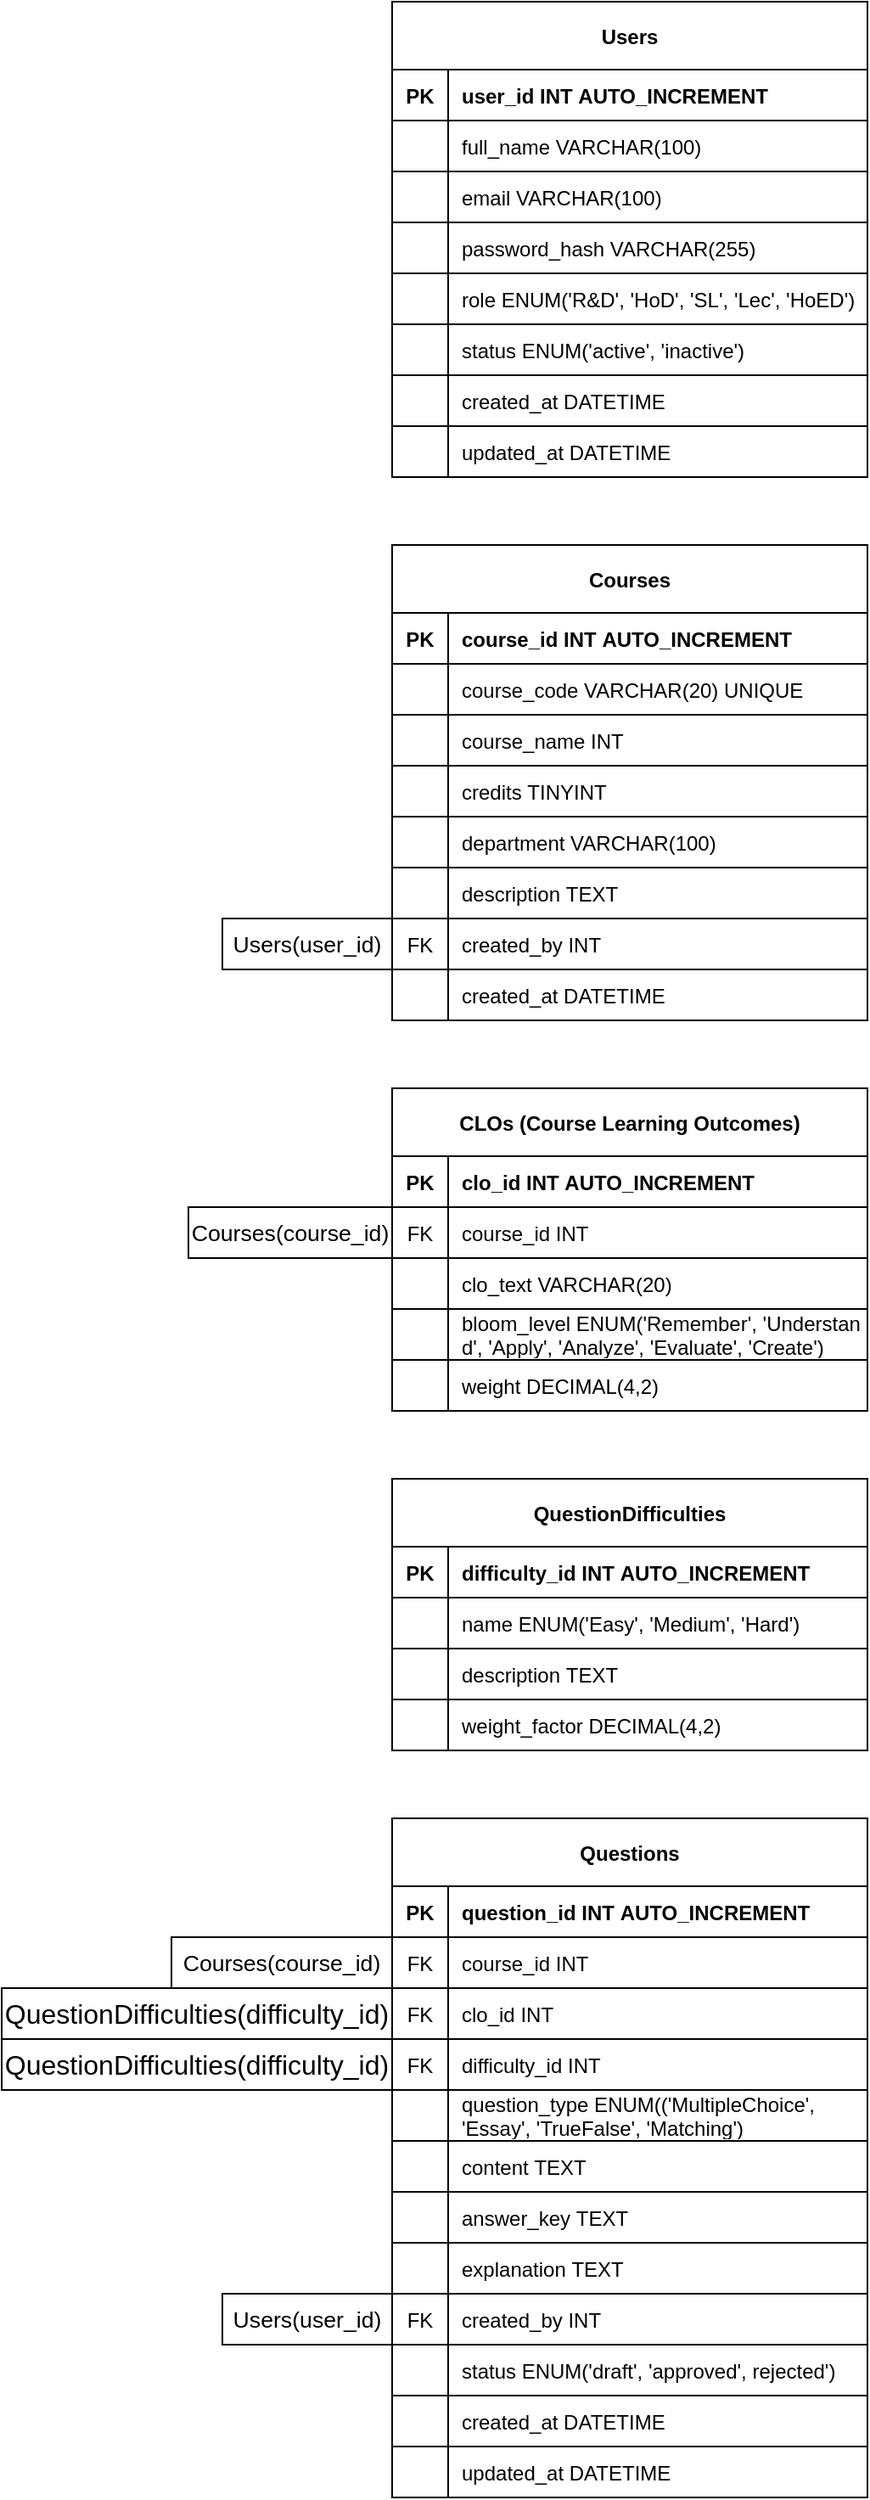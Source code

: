 <mxfile version="27.0.6">
  <diagram id="R2lEEEUBdFMjLlhIrx00" name="Page-1">
    <mxGraphModel dx="1688" dy="694" grid="1" gridSize="10" guides="1" tooltips="1" connect="1" arrows="1" fold="1" page="1" pageScale="1" pageWidth="850" pageHeight="1100" math="0" shadow="0" extFonts="Permanent Marker^https://fonts.googleapis.com/css?family=Permanent+Marker">
      <root>
        <mxCell id="0" />
        <mxCell id="1" parent="0" />
        <mxCell id="C-vyLk0tnHw3VtMMgP7b-23" value="Users" style="shape=table;startSize=40;container=1;collapsible=1;childLayout=tableLayout;fixedRows=1;rowLines=1;fontStyle=1;align=center;resizeLast=0;swimlaneLine=1;fixDash=0;shadow=0;fontSize=12;movable=0;resizable=0;rotatable=0;deletable=0;editable=0;locked=1;connectable=0;" parent="1" vertex="1">
          <mxGeometry width="280" height="280" as="geometry" />
        </mxCell>
        <mxCell id="C-vyLk0tnHw3VtMMgP7b-24" value="" style="shape=partialRectangle;collapsible=0;dropTarget=0;pointerEvents=0;fillColor=none;points=[[0,0.5],[1,0.5]];portConstraint=eastwest;top=0;left=0;right=0;bottom=1;fixDash=0;resizeLast=0;shadow=0;fontSize=12;" parent="C-vyLk0tnHw3VtMMgP7b-23" vertex="1">
          <mxGeometry y="40" width="280" height="30" as="geometry" />
        </mxCell>
        <mxCell id="C-vyLk0tnHw3VtMMgP7b-25" value="PK" style="shape=partialRectangle;overflow=hidden;connectable=0;fillColor=none;top=0;left=0;bottom=0;right=0;fontStyle=1;fixDash=0;resizeLast=0;shadow=0;fontSize=12;" parent="C-vyLk0tnHw3VtMMgP7b-24" vertex="1">
          <mxGeometry width="33" height="30" as="geometry">
            <mxRectangle width="33" height="30" as="alternateBounds" />
          </mxGeometry>
        </mxCell>
        <mxCell id="C-vyLk0tnHw3VtMMgP7b-26" value="user_id INT AUTO_INCREMENT" style="shape=partialRectangle;overflow=hidden;connectable=0;fillColor=none;top=0;left=0;bottom=0;right=0;align=left;spacingLeft=6;fontStyle=1;fixDash=0;resizeLast=0;shadow=0;fontSize=12;" parent="C-vyLk0tnHw3VtMMgP7b-24" vertex="1">
          <mxGeometry x="33" width="247" height="30" as="geometry">
            <mxRectangle width="247" height="30" as="alternateBounds" />
          </mxGeometry>
        </mxCell>
        <mxCell id="C-vyLk0tnHw3VtMMgP7b-27" value="" style="shape=partialRectangle;collapsible=0;dropTarget=0;pointerEvents=0;fillColor=none;points=[[0,0.5],[1,0.5]];portConstraint=eastwest;top=0;left=0;right=0;bottom=0;fixDash=0;resizeLast=0;shadow=0;fontSize=12;" parent="C-vyLk0tnHw3VtMMgP7b-23" vertex="1">
          <mxGeometry y="70" width="280" height="30" as="geometry" />
        </mxCell>
        <mxCell id="C-vyLk0tnHw3VtMMgP7b-28" value="" style="shape=partialRectangle;overflow=hidden;connectable=0;fillColor=none;top=0;left=0;bottom=0;right=0;fixDash=0;resizeLast=0;shadow=0;fontSize=12;" parent="C-vyLk0tnHw3VtMMgP7b-27" vertex="1">
          <mxGeometry width="33" height="30" as="geometry">
            <mxRectangle width="33" height="30" as="alternateBounds" />
          </mxGeometry>
        </mxCell>
        <mxCell id="C-vyLk0tnHw3VtMMgP7b-29" value="full_name VARCHAR(100)" style="shape=partialRectangle;overflow=hidden;connectable=0;fillColor=none;top=0;left=0;bottom=0;right=0;align=left;spacingLeft=6;fixDash=0;resizeLast=0;shadow=0;fontSize=12;" parent="C-vyLk0tnHw3VtMMgP7b-27" vertex="1">
          <mxGeometry x="33" width="247" height="30" as="geometry">
            <mxRectangle width="247" height="30" as="alternateBounds" />
          </mxGeometry>
        </mxCell>
        <mxCell id="5nSqA9O4YfpTEkWZaX1V-44" value="" style="shape=partialRectangle;collapsible=0;dropTarget=0;pointerEvents=0;fillColor=none;points=[[0,0.5],[1,0.5]];portConstraint=eastwest;top=0;left=0;right=0;bottom=0;fixDash=0;resizeLast=0;shadow=0;fontSize=12;" vertex="1" parent="C-vyLk0tnHw3VtMMgP7b-23">
          <mxGeometry y="100" width="280" height="30" as="geometry" />
        </mxCell>
        <mxCell id="5nSqA9O4YfpTEkWZaX1V-45" value="" style="shape=partialRectangle;overflow=hidden;connectable=0;fillColor=none;top=0;left=0;bottom=0;right=0;fixDash=0;resizeLast=0;shadow=0;fontSize=12;" vertex="1" parent="5nSqA9O4YfpTEkWZaX1V-44">
          <mxGeometry width="33" height="30" as="geometry">
            <mxRectangle width="33" height="30" as="alternateBounds" />
          </mxGeometry>
        </mxCell>
        <mxCell id="5nSqA9O4YfpTEkWZaX1V-46" value="email VARCHAR(100)" style="shape=partialRectangle;overflow=hidden;connectable=0;fillColor=none;top=0;left=0;bottom=0;right=0;align=left;spacingLeft=6;fixDash=0;resizeLast=0;shadow=0;fontSize=12;" vertex="1" parent="5nSqA9O4YfpTEkWZaX1V-44">
          <mxGeometry x="33" width="247" height="30" as="geometry">
            <mxRectangle width="247" height="30" as="alternateBounds" />
          </mxGeometry>
        </mxCell>
        <mxCell id="5nSqA9O4YfpTEkWZaX1V-47" value="" style="shape=partialRectangle;collapsible=0;dropTarget=0;pointerEvents=0;fillColor=none;points=[[0,0.5],[1,0.5]];portConstraint=eastwest;top=0;left=0;right=0;bottom=0;fixDash=0;resizeLast=0;shadow=0;fontSize=12;" vertex="1" parent="C-vyLk0tnHw3VtMMgP7b-23">
          <mxGeometry y="130" width="280" height="30" as="geometry" />
        </mxCell>
        <mxCell id="5nSqA9O4YfpTEkWZaX1V-48" value="" style="shape=partialRectangle;overflow=hidden;connectable=0;fillColor=none;top=0;left=0;bottom=0;right=0;fixDash=0;resizeLast=0;shadow=0;fontSize=12;" vertex="1" parent="5nSqA9O4YfpTEkWZaX1V-47">
          <mxGeometry width="33" height="30" as="geometry">
            <mxRectangle width="33" height="30" as="alternateBounds" />
          </mxGeometry>
        </mxCell>
        <mxCell id="5nSqA9O4YfpTEkWZaX1V-49" value="password_hash VARCHAR(255)" style="shape=partialRectangle;overflow=hidden;connectable=0;fillColor=none;top=0;left=0;bottom=0;right=0;align=left;spacingLeft=6;fixDash=0;resizeLast=0;shadow=0;fontSize=12;" vertex="1" parent="5nSqA9O4YfpTEkWZaX1V-47">
          <mxGeometry x="33" width="247" height="30" as="geometry">
            <mxRectangle width="247" height="30" as="alternateBounds" />
          </mxGeometry>
        </mxCell>
        <mxCell id="5nSqA9O4YfpTEkWZaX1V-50" value="" style="shape=partialRectangle;collapsible=0;dropTarget=0;pointerEvents=0;fillColor=none;points=[[0,0.5],[1,0.5]];portConstraint=eastwest;top=0;left=0;right=0;bottom=0;fixDash=0;resizeLast=0;shadow=0;fontSize=12;" vertex="1" parent="C-vyLk0tnHw3VtMMgP7b-23">
          <mxGeometry y="160" width="280" height="30" as="geometry" />
        </mxCell>
        <mxCell id="5nSqA9O4YfpTEkWZaX1V-51" value="" style="shape=partialRectangle;overflow=hidden;connectable=0;fillColor=none;top=0;left=0;bottom=0;right=0;fixDash=0;resizeLast=0;shadow=0;fontSize=12;" vertex="1" parent="5nSqA9O4YfpTEkWZaX1V-50">
          <mxGeometry width="33" height="30" as="geometry">
            <mxRectangle width="33" height="30" as="alternateBounds" />
          </mxGeometry>
        </mxCell>
        <mxCell id="5nSqA9O4YfpTEkWZaX1V-52" value="role ENUM(&#39;R&amp;D&#39;, &#39;HoD&#39;, &#39;SL&#39;, &#39;Lec&#39;, &#39;HoED&#39;)" style="shape=partialRectangle;overflow=hidden;connectable=0;fillColor=none;top=0;left=0;bottom=0;right=0;align=left;spacingLeft=6;fixDash=0;resizeLast=0;shadow=0;fontSize=12;" vertex="1" parent="5nSqA9O4YfpTEkWZaX1V-50">
          <mxGeometry x="33" width="247" height="30" as="geometry">
            <mxRectangle width="247" height="30" as="alternateBounds" />
          </mxGeometry>
        </mxCell>
        <mxCell id="5nSqA9O4YfpTEkWZaX1V-53" value="" style="shape=partialRectangle;collapsible=0;dropTarget=0;pointerEvents=0;fillColor=none;points=[[0,0.5],[1,0.5]];portConstraint=eastwest;top=0;left=0;right=0;bottom=0;fixDash=0;resizeLast=0;shadow=0;fontSize=12;" vertex="1" parent="C-vyLk0tnHw3VtMMgP7b-23">
          <mxGeometry y="190" width="280" height="30" as="geometry" />
        </mxCell>
        <mxCell id="5nSqA9O4YfpTEkWZaX1V-54" value="" style="shape=partialRectangle;overflow=hidden;connectable=0;fillColor=none;top=0;left=0;bottom=0;right=0;fixDash=0;resizeLast=0;shadow=0;fontSize=12;" vertex="1" parent="5nSqA9O4YfpTEkWZaX1V-53">
          <mxGeometry width="33" height="30" as="geometry">
            <mxRectangle width="33" height="30" as="alternateBounds" />
          </mxGeometry>
        </mxCell>
        <mxCell id="5nSqA9O4YfpTEkWZaX1V-55" value="status ENUM(&#39;active&#39;, &#39;inactive&#39;)" style="shape=partialRectangle;overflow=hidden;connectable=0;fillColor=none;top=0;left=0;bottom=0;right=0;align=left;spacingLeft=6;fixDash=0;resizeLast=0;shadow=0;fontSize=12;" vertex="1" parent="5nSqA9O4YfpTEkWZaX1V-53">
          <mxGeometry x="33" width="247" height="30" as="geometry">
            <mxRectangle width="247" height="30" as="alternateBounds" />
          </mxGeometry>
        </mxCell>
        <mxCell id="5nSqA9O4YfpTEkWZaX1V-56" value="" style="shape=partialRectangle;collapsible=0;dropTarget=0;pointerEvents=0;fillColor=none;points=[[0,0.5],[1,0.5]];portConstraint=eastwest;top=0;left=0;right=0;bottom=0;fixDash=0;resizeLast=0;shadow=0;fontSize=12;" vertex="1" parent="C-vyLk0tnHw3VtMMgP7b-23">
          <mxGeometry y="220" width="280" height="30" as="geometry" />
        </mxCell>
        <mxCell id="5nSqA9O4YfpTEkWZaX1V-57" value="" style="shape=partialRectangle;overflow=hidden;connectable=0;fillColor=none;top=0;left=0;bottom=0;right=0;fixDash=0;resizeLast=0;shadow=0;fontSize=12;" vertex="1" parent="5nSqA9O4YfpTEkWZaX1V-56">
          <mxGeometry width="33" height="30" as="geometry">
            <mxRectangle width="33" height="30" as="alternateBounds" />
          </mxGeometry>
        </mxCell>
        <mxCell id="5nSqA9O4YfpTEkWZaX1V-58" value="created_at DATETIME" style="shape=partialRectangle;overflow=hidden;connectable=0;fillColor=none;top=0;left=0;bottom=0;right=0;align=left;spacingLeft=6;fixDash=0;resizeLast=0;shadow=0;fontSize=12;" vertex="1" parent="5nSqA9O4YfpTEkWZaX1V-56">
          <mxGeometry x="33" width="247" height="30" as="geometry">
            <mxRectangle width="247" height="30" as="alternateBounds" />
          </mxGeometry>
        </mxCell>
        <mxCell id="5nSqA9O4YfpTEkWZaX1V-59" value="" style="shape=partialRectangle;collapsible=0;dropTarget=0;pointerEvents=0;fillColor=none;points=[[0,0.5],[1,0.5]];portConstraint=eastwest;top=0;left=0;right=0;bottom=0;fixDash=0;resizeLast=0;shadow=0;fontSize=12;" vertex="1" parent="C-vyLk0tnHw3VtMMgP7b-23">
          <mxGeometry y="250" width="280" height="30" as="geometry" />
        </mxCell>
        <mxCell id="5nSqA9O4YfpTEkWZaX1V-60" value="" style="shape=partialRectangle;overflow=hidden;connectable=0;fillColor=none;top=0;left=0;bottom=0;right=0;fixDash=0;resizeLast=0;shadow=0;fontSize=12;" vertex="1" parent="5nSqA9O4YfpTEkWZaX1V-59">
          <mxGeometry width="33" height="30" as="geometry">
            <mxRectangle width="33" height="30" as="alternateBounds" />
          </mxGeometry>
        </mxCell>
        <mxCell id="5nSqA9O4YfpTEkWZaX1V-61" value="updated_at DATETIME" style="shape=partialRectangle;overflow=hidden;connectable=0;fillColor=none;top=0;left=0;bottom=0;right=0;align=left;spacingLeft=6;fixDash=0;resizeLast=0;shadow=0;fontSize=12;" vertex="1" parent="5nSqA9O4YfpTEkWZaX1V-59">
          <mxGeometry x="33" width="247" height="30" as="geometry">
            <mxRectangle width="247" height="30" as="alternateBounds" />
          </mxGeometry>
        </mxCell>
        <mxCell id="5nSqA9O4YfpTEkWZaX1V-62" value="Courses" style="shape=table;startSize=40;container=1;collapsible=1;childLayout=tableLayout;fixedRows=1;rowLines=1;fontStyle=1;align=center;resizeLast=0;swimlaneLine=1;fixDash=0;shadow=0;fontSize=12;movable=0;resizable=0;rotatable=0;deletable=0;editable=0;locked=1;connectable=0;" vertex="1" parent="1">
          <mxGeometry y="320" width="280" height="280" as="geometry" />
        </mxCell>
        <mxCell id="5nSqA9O4YfpTEkWZaX1V-63" value="" style="shape=partialRectangle;collapsible=0;dropTarget=0;pointerEvents=0;fillColor=none;points=[[0,0.5],[1,0.5]];portConstraint=eastwest;top=0;left=0;right=0;bottom=1;fixDash=0;resizeLast=0;shadow=0;fontSize=12;" vertex="1" parent="5nSqA9O4YfpTEkWZaX1V-62">
          <mxGeometry y="40" width="280" height="30" as="geometry" />
        </mxCell>
        <mxCell id="5nSqA9O4YfpTEkWZaX1V-64" value="PK" style="shape=partialRectangle;overflow=hidden;connectable=0;fillColor=none;top=0;left=0;bottom=0;right=0;fontStyle=1;fixDash=0;resizeLast=0;shadow=0;fontSize=12;" vertex="1" parent="5nSqA9O4YfpTEkWZaX1V-63">
          <mxGeometry width="33" height="30" as="geometry">
            <mxRectangle width="33" height="30" as="alternateBounds" />
          </mxGeometry>
        </mxCell>
        <mxCell id="5nSqA9O4YfpTEkWZaX1V-65" value="course_id INT AUTO_INCREMENT" style="shape=partialRectangle;overflow=hidden;connectable=0;fillColor=none;top=0;left=0;bottom=0;right=0;align=left;spacingLeft=6;fontStyle=1;fixDash=0;resizeLast=0;shadow=0;fontSize=12;" vertex="1" parent="5nSqA9O4YfpTEkWZaX1V-63">
          <mxGeometry x="33" width="247" height="30" as="geometry">
            <mxRectangle width="247" height="30" as="alternateBounds" />
          </mxGeometry>
        </mxCell>
        <mxCell id="5nSqA9O4YfpTEkWZaX1V-66" value="" style="shape=partialRectangle;collapsible=0;dropTarget=0;pointerEvents=0;fillColor=none;points=[[0,0.5],[1,0.5]];portConstraint=eastwest;top=0;left=0;right=0;bottom=0;fixDash=0;resizeLast=0;shadow=0;fontSize=12;" vertex="1" parent="5nSqA9O4YfpTEkWZaX1V-62">
          <mxGeometry y="70" width="280" height="30" as="geometry" />
        </mxCell>
        <mxCell id="5nSqA9O4YfpTEkWZaX1V-67" value="" style="shape=partialRectangle;overflow=hidden;connectable=0;fillColor=none;top=0;left=0;bottom=0;right=0;fixDash=0;resizeLast=0;shadow=0;fontSize=12;" vertex="1" parent="5nSqA9O4YfpTEkWZaX1V-66">
          <mxGeometry width="33" height="30" as="geometry">
            <mxRectangle width="33" height="30" as="alternateBounds" />
          </mxGeometry>
        </mxCell>
        <mxCell id="5nSqA9O4YfpTEkWZaX1V-68" value="course_code VARCHAR(20) UNIQUE" style="shape=partialRectangle;overflow=hidden;connectable=0;fillColor=none;top=0;left=0;bottom=0;right=0;align=left;spacingLeft=6;fixDash=0;resizeLast=0;shadow=0;fontSize=12;" vertex="1" parent="5nSqA9O4YfpTEkWZaX1V-66">
          <mxGeometry x="33" width="247" height="30" as="geometry">
            <mxRectangle width="247" height="30" as="alternateBounds" />
          </mxGeometry>
        </mxCell>
        <mxCell id="5nSqA9O4YfpTEkWZaX1V-69" value="" style="shape=partialRectangle;collapsible=0;dropTarget=0;pointerEvents=0;fillColor=none;points=[[0,0.5],[1,0.5]];portConstraint=eastwest;top=0;left=0;right=0;bottom=0;fixDash=0;resizeLast=0;shadow=0;fontSize=12;" vertex="1" parent="5nSqA9O4YfpTEkWZaX1V-62">
          <mxGeometry y="100" width="280" height="30" as="geometry" />
        </mxCell>
        <mxCell id="5nSqA9O4YfpTEkWZaX1V-70" value="" style="shape=partialRectangle;overflow=hidden;connectable=0;fillColor=none;top=0;left=0;bottom=0;right=0;fixDash=0;resizeLast=0;shadow=0;fontSize=12;" vertex="1" parent="5nSqA9O4YfpTEkWZaX1V-69">
          <mxGeometry width="33" height="30" as="geometry">
            <mxRectangle width="33" height="30" as="alternateBounds" />
          </mxGeometry>
        </mxCell>
        <mxCell id="5nSqA9O4YfpTEkWZaX1V-71" value="course_name INT" style="shape=partialRectangle;overflow=hidden;connectable=0;fillColor=none;top=0;left=0;bottom=0;right=0;align=left;spacingLeft=6;fixDash=0;resizeLast=0;shadow=0;fontSize=12;" vertex="1" parent="5nSqA9O4YfpTEkWZaX1V-69">
          <mxGeometry x="33" width="247" height="30" as="geometry">
            <mxRectangle width="247" height="30" as="alternateBounds" />
          </mxGeometry>
        </mxCell>
        <mxCell id="5nSqA9O4YfpTEkWZaX1V-72" value="" style="shape=partialRectangle;collapsible=0;dropTarget=0;pointerEvents=0;fillColor=none;points=[[0,0.5],[1,0.5]];portConstraint=eastwest;top=0;left=0;right=0;bottom=0;fixDash=0;resizeLast=0;shadow=0;fontSize=12;" vertex="1" parent="5nSqA9O4YfpTEkWZaX1V-62">
          <mxGeometry y="130" width="280" height="30" as="geometry" />
        </mxCell>
        <mxCell id="5nSqA9O4YfpTEkWZaX1V-73" value="" style="shape=partialRectangle;overflow=hidden;connectable=0;fillColor=none;top=0;left=0;bottom=0;right=0;fixDash=0;resizeLast=0;shadow=0;fontSize=12;" vertex="1" parent="5nSqA9O4YfpTEkWZaX1V-72">
          <mxGeometry width="33" height="30" as="geometry">
            <mxRectangle width="33" height="30" as="alternateBounds" />
          </mxGeometry>
        </mxCell>
        <mxCell id="5nSqA9O4YfpTEkWZaX1V-74" value="credits TINYINT" style="shape=partialRectangle;overflow=hidden;connectable=0;fillColor=none;top=0;left=0;bottom=0;right=0;align=left;spacingLeft=6;fixDash=0;resizeLast=0;shadow=0;fontSize=12;" vertex="1" parent="5nSqA9O4YfpTEkWZaX1V-72">
          <mxGeometry x="33" width="247" height="30" as="geometry">
            <mxRectangle width="247" height="30" as="alternateBounds" />
          </mxGeometry>
        </mxCell>
        <mxCell id="5nSqA9O4YfpTEkWZaX1V-75" value="" style="shape=partialRectangle;collapsible=0;dropTarget=0;pointerEvents=0;fillColor=none;points=[[0,0.5],[1,0.5]];portConstraint=eastwest;top=0;left=0;right=0;bottom=0;fixDash=0;resizeLast=0;shadow=0;fontSize=12;" vertex="1" parent="5nSqA9O4YfpTEkWZaX1V-62">
          <mxGeometry y="160" width="280" height="30" as="geometry" />
        </mxCell>
        <mxCell id="5nSqA9O4YfpTEkWZaX1V-76" value="" style="shape=partialRectangle;overflow=hidden;connectable=0;fillColor=none;top=0;left=0;bottom=0;right=0;fixDash=0;resizeLast=0;shadow=0;fontSize=12;" vertex="1" parent="5nSqA9O4YfpTEkWZaX1V-75">
          <mxGeometry width="33" height="30" as="geometry">
            <mxRectangle width="33" height="30" as="alternateBounds" />
          </mxGeometry>
        </mxCell>
        <mxCell id="5nSqA9O4YfpTEkWZaX1V-77" value="department VARCHAR(100)" style="shape=partialRectangle;overflow=hidden;connectable=0;fillColor=none;top=0;left=0;bottom=0;right=0;align=left;spacingLeft=6;fixDash=0;resizeLast=0;shadow=0;fontSize=12;" vertex="1" parent="5nSqA9O4YfpTEkWZaX1V-75">
          <mxGeometry x="33" width="247" height="30" as="geometry">
            <mxRectangle width="247" height="30" as="alternateBounds" />
          </mxGeometry>
        </mxCell>
        <mxCell id="5nSqA9O4YfpTEkWZaX1V-81" value="" style="shape=partialRectangle;collapsible=0;dropTarget=0;pointerEvents=0;fillColor=none;points=[[0,0.5],[1,0.5]];portConstraint=eastwest;top=0;left=0;right=0;bottom=0;fixDash=0;resizeLast=0;shadow=0;fontSize=12;" vertex="1" parent="5nSqA9O4YfpTEkWZaX1V-62">
          <mxGeometry y="190" width="280" height="30" as="geometry" />
        </mxCell>
        <mxCell id="5nSqA9O4YfpTEkWZaX1V-82" value="" style="shape=partialRectangle;overflow=hidden;connectable=0;fillColor=none;top=0;left=0;bottom=0;right=0;fixDash=0;resizeLast=0;shadow=0;fontSize=12;" vertex="1" parent="5nSqA9O4YfpTEkWZaX1V-81">
          <mxGeometry width="33" height="30" as="geometry">
            <mxRectangle width="33" height="30" as="alternateBounds" />
          </mxGeometry>
        </mxCell>
        <mxCell id="5nSqA9O4YfpTEkWZaX1V-83" value="description TEXT" style="shape=partialRectangle;overflow=hidden;connectable=0;fillColor=none;top=0;left=0;bottom=0;right=0;align=left;spacingLeft=6;fixDash=0;resizeLast=0;shadow=0;fontSize=12;" vertex="1" parent="5nSqA9O4YfpTEkWZaX1V-81">
          <mxGeometry x="33" width="247" height="30" as="geometry">
            <mxRectangle width="247" height="30" as="alternateBounds" />
          </mxGeometry>
        </mxCell>
        <mxCell id="5nSqA9O4YfpTEkWZaX1V-94" value="" style="shape=partialRectangle;collapsible=0;dropTarget=0;pointerEvents=0;fillColor=none;points=[[0,0.5],[1,0.5]];portConstraint=eastwest;top=0;left=0;right=0;bottom=0;fixDash=0;resizeLast=0;shadow=0;fontSize=12;" vertex="1" parent="5nSqA9O4YfpTEkWZaX1V-62">
          <mxGeometry y="220" width="280" height="30" as="geometry" />
        </mxCell>
        <UserObject label="FK" link="&#xa;&lt;span data-lucid-content=&quot;{&amp;quot;t&amp;quot;:&amp;quot;FK&amp;quot;,&amp;quot;m&amp;quot;:[{&amp;quot;s&amp;quot;:0,&amp;quot;n&amp;quot;:&amp;quot;a&amp;quot;,&amp;quot;v&amp;quot;:&amp;quot;center&amp;quot;},{&amp;quot;s&amp;quot;:0,&amp;quot;n&amp;quot;:&amp;quot;p&amp;quot;,&amp;quot;v&amp;quot;:1.2},{&amp;quot;s&amp;quot;:0,&amp;quot;n&amp;quot;:&amp;quot;c&amp;quot;,&amp;quot;v&amp;quot;:&amp;quot;#000000ff&amp;quot;,&amp;quot;e&amp;quot;:2},{&amp;quot;s&amp;quot;:0,&amp;quot;n&amp;quot;:&amp;quot;fc&amp;quot;,&amp;quot;v&amp;quot;:&amp;quot;Regular&amp;quot;,&amp;quot;e&amp;quot;:2},{&amp;quot;s&amp;quot;:0,&amp;quot;n&amp;quot;:&amp;quot;fid&amp;quot;,&amp;quot;v&amp;quot;:947029,&amp;quot;e&amp;quot;:2},{&amp;quot;s&amp;quot;:0,&amp;quot;n&amp;quot;:&amp;quot;fsp&amp;quot;,&amp;quot;v&amp;quot;:&amp;quot;ss_presetShapeStyle1_textStyle&amp;quot;,&amp;quot;e&amp;quot;:2},{&amp;quot;s&amp;quot;:0,&amp;quot;n&amp;quot;:&amp;quot;fsp2&amp;quot;,&amp;quot;v&amp;quot;:&amp;quot;ss_presetShapeStyle1_textStyle&amp;quot;,&amp;quot;e&amp;quot;:2},{&amp;quot;s&amp;quot;:0,&amp;quot;n&amp;quot;:&amp;quot;s&amp;quot;,&amp;quot;v&amp;quot;:17.778,&amp;quot;e&amp;quot;:2}]}&quot; data-lucid-type=&quot;application/vnd.lucid.text&quot;&gt;&lt;span style=&quot;color:#000000;font-size:13.333px;&quot;&gt;FK&lt;/span&gt;&lt;/span&gt;&#xa;&#xa;" id="5nSqA9O4YfpTEkWZaX1V-95">
          <mxCell style="shape=partialRectangle;overflow=hidden;connectable=0;fillColor=none;top=0;left=0;bottom=0;right=0;fixDash=0;resizeLast=0;shadow=0;fontSize=12;" vertex="1" parent="5nSqA9O4YfpTEkWZaX1V-94">
            <mxGeometry width="33" height="30" as="geometry">
              <mxRectangle width="33" height="30" as="alternateBounds" />
            </mxGeometry>
          </mxCell>
        </UserObject>
        <mxCell id="5nSqA9O4YfpTEkWZaX1V-96" value="created_by INT" style="shape=partialRectangle;overflow=hidden;connectable=0;fillColor=none;top=0;left=0;bottom=0;right=0;align=left;spacingLeft=6;fixDash=0;resizeLast=0;shadow=0;fontSize=12;" vertex="1" parent="5nSqA9O4YfpTEkWZaX1V-94">
          <mxGeometry x="33" width="247" height="30" as="geometry">
            <mxRectangle width="247" height="30" as="alternateBounds" />
          </mxGeometry>
        </mxCell>
        <mxCell id="5nSqA9O4YfpTEkWZaX1V-97" value="" style="shape=partialRectangle;collapsible=0;dropTarget=0;pointerEvents=0;fillColor=none;points=[[0,0.5],[1,0.5]];portConstraint=eastwest;top=0;left=0;right=0;bottom=0;fixDash=0;resizeLast=0;shadow=0;fontSize=12;" vertex="1" parent="5nSqA9O4YfpTEkWZaX1V-62">
          <mxGeometry y="250" width="280" height="30" as="geometry" />
        </mxCell>
        <mxCell id="5nSqA9O4YfpTEkWZaX1V-98" value="" style="shape=partialRectangle;overflow=hidden;connectable=0;fillColor=none;top=0;left=0;bottom=0;right=0;fixDash=0;resizeLast=0;shadow=0;fontSize=12;" vertex="1" parent="5nSqA9O4YfpTEkWZaX1V-97">
          <mxGeometry width="33" height="30" as="geometry">
            <mxRectangle width="33" height="30" as="alternateBounds" />
          </mxGeometry>
        </mxCell>
        <mxCell id="5nSqA9O4YfpTEkWZaX1V-99" value="created_at DATETIME" style="shape=partialRectangle;overflow=hidden;connectable=0;fillColor=none;top=0;left=0;bottom=0;right=0;align=left;spacingLeft=6;fixDash=0;resizeLast=0;shadow=0;fontSize=12;" vertex="1" parent="5nSqA9O4YfpTEkWZaX1V-97">
          <mxGeometry x="33" width="247" height="30" as="geometry">
            <mxRectangle width="247" height="30" as="alternateBounds" />
          </mxGeometry>
        </mxCell>
        <mxCell id="5nSqA9O4YfpTEkWZaX1V-100" value="&lt;span data-lucid-content=&quot;{&amp;quot;t&amp;quot;:&amp;quot;Users(user_id)&amp;quot;,&amp;quot;m&amp;quot;:[{&amp;quot;s&amp;quot;:0,&amp;quot;n&amp;quot;:&amp;quot;a&amp;quot;,&amp;quot;v&amp;quot;:&amp;quot;center&amp;quot;},{&amp;quot;s&amp;quot;:0,&amp;quot;n&amp;quot;:&amp;quot;p&amp;quot;,&amp;quot;v&amp;quot;:1.2},{&amp;quot;s&amp;quot;:0,&amp;quot;n&amp;quot;:&amp;quot;fc&amp;quot;,&amp;quot;v&amp;quot;:&amp;quot;Regular&amp;quot;,&amp;quot;e&amp;quot;:14},{&amp;quot;s&amp;quot;:0,&amp;quot;n&amp;quot;:&amp;quot;fid&amp;quot;,&amp;quot;v&amp;quot;:947029,&amp;quot;e&amp;quot;:14},{&amp;quot;s&amp;quot;:0,&amp;quot;n&amp;quot;:&amp;quot;fsp&amp;quot;,&amp;quot;v&amp;quot;:&amp;quot;ss_presetShapeStyle1_textStyle&amp;quot;,&amp;quot;e&amp;quot;:14},{&amp;quot;s&amp;quot;:0,&amp;quot;n&amp;quot;:&amp;quot;s&amp;quot;,&amp;quot;v&amp;quot;:17.778,&amp;quot;e&amp;quot;:14}]}&quot; data-lucid-type=&quot;application/vnd.lucid.text&quot;&gt;&lt;span style=&quot;font-size:13.333px;&quot;&gt;Users(user_id)&lt;/span&gt;&lt;/span&gt;" style="rounded=0;whiteSpace=wrap;html=1;" vertex="1" parent="1">
          <mxGeometry x="-100" y="540" width="100" height="30" as="geometry" />
        </mxCell>
        <mxCell id="5nSqA9O4YfpTEkWZaX1V-101" value="CLOs (Course Learning Outcomes)" style="shape=table;startSize=40;container=1;collapsible=1;childLayout=tableLayout;fixedRows=1;rowLines=1;fontStyle=1;align=center;resizeLast=0;swimlaneLine=1;fixDash=0;shadow=0;fontSize=12;movable=0;resizable=0;rotatable=0;deletable=0;editable=0;locked=1;connectable=0;" vertex="1" parent="1">
          <mxGeometry y="640" width="280" height="190" as="geometry" />
        </mxCell>
        <mxCell id="5nSqA9O4YfpTEkWZaX1V-102" value="" style="shape=partialRectangle;collapsible=0;dropTarget=0;pointerEvents=0;fillColor=none;points=[[0,0.5],[1,0.5]];portConstraint=eastwest;top=0;left=0;right=0;bottom=1;fixDash=0;resizeLast=0;shadow=0;fontSize=12;" vertex="1" parent="5nSqA9O4YfpTEkWZaX1V-101">
          <mxGeometry y="40" width="280" height="30" as="geometry" />
        </mxCell>
        <mxCell id="5nSqA9O4YfpTEkWZaX1V-103" value="PK" style="shape=partialRectangle;overflow=hidden;connectable=0;fillColor=none;top=0;left=0;bottom=0;right=0;fontStyle=1;fixDash=0;resizeLast=0;shadow=0;fontSize=12;" vertex="1" parent="5nSqA9O4YfpTEkWZaX1V-102">
          <mxGeometry width="33" height="30" as="geometry">
            <mxRectangle width="33" height="30" as="alternateBounds" />
          </mxGeometry>
        </mxCell>
        <mxCell id="5nSqA9O4YfpTEkWZaX1V-104" value="clo_id INT AUTO_INCREMENT" style="shape=partialRectangle;overflow=hidden;connectable=0;fillColor=none;top=0;left=0;bottom=0;right=0;align=left;spacingLeft=6;fontStyle=1;fixDash=0;resizeLast=0;shadow=0;fontSize=12;" vertex="1" parent="5nSqA9O4YfpTEkWZaX1V-102">
          <mxGeometry x="33" width="247" height="30" as="geometry">
            <mxRectangle width="247" height="30" as="alternateBounds" />
          </mxGeometry>
        </mxCell>
        <mxCell id="5nSqA9O4YfpTEkWZaX1V-105" value="" style="shape=partialRectangle;collapsible=0;dropTarget=0;pointerEvents=0;fillColor=none;points=[[0,0.5],[1,0.5]];portConstraint=eastwest;top=0;left=0;right=0;bottom=0;fixDash=0;resizeLast=0;shadow=0;fontSize=12;" vertex="1" parent="5nSqA9O4YfpTEkWZaX1V-101">
          <mxGeometry y="70" width="280" height="30" as="geometry" />
        </mxCell>
        <mxCell id="5nSqA9O4YfpTEkWZaX1V-106" value="FK" style="shape=partialRectangle;overflow=hidden;connectable=0;fillColor=none;top=0;left=0;bottom=0;right=0;fixDash=0;resizeLast=0;shadow=0;fontSize=12;" vertex="1" parent="5nSqA9O4YfpTEkWZaX1V-105">
          <mxGeometry width="33" height="30" as="geometry">
            <mxRectangle width="33" height="30" as="alternateBounds" />
          </mxGeometry>
        </mxCell>
        <mxCell id="5nSqA9O4YfpTEkWZaX1V-107" value="course_id INT" style="shape=partialRectangle;overflow=hidden;connectable=0;fillColor=none;top=0;left=0;bottom=0;right=0;align=left;spacingLeft=6;fixDash=0;resizeLast=0;shadow=0;fontSize=12;" vertex="1" parent="5nSqA9O4YfpTEkWZaX1V-105">
          <mxGeometry x="33" width="247" height="30" as="geometry">
            <mxRectangle width="247" height="30" as="alternateBounds" />
          </mxGeometry>
        </mxCell>
        <mxCell id="5nSqA9O4YfpTEkWZaX1V-108" value="" style="shape=partialRectangle;collapsible=0;dropTarget=0;pointerEvents=0;fillColor=none;points=[[0,0.5],[1,0.5]];portConstraint=eastwest;top=0;left=0;right=0;bottom=0;fixDash=0;resizeLast=0;shadow=0;fontSize=12;" vertex="1" parent="5nSqA9O4YfpTEkWZaX1V-101">
          <mxGeometry y="100" width="280" height="30" as="geometry" />
        </mxCell>
        <mxCell id="5nSqA9O4YfpTEkWZaX1V-109" value="" style="shape=partialRectangle;overflow=hidden;connectable=0;fillColor=none;top=0;left=0;bottom=0;right=0;fixDash=0;resizeLast=0;shadow=0;fontSize=12;" vertex="1" parent="5nSqA9O4YfpTEkWZaX1V-108">
          <mxGeometry width="33" height="30" as="geometry">
            <mxRectangle width="33" height="30" as="alternateBounds" />
          </mxGeometry>
        </mxCell>
        <mxCell id="5nSqA9O4YfpTEkWZaX1V-110" value="clo_text VARCHAR(20)" style="shape=partialRectangle;overflow=hidden;connectable=0;fillColor=none;top=0;left=0;bottom=0;right=0;align=left;spacingLeft=6;fixDash=0;resizeLast=0;shadow=0;fontSize=12;" vertex="1" parent="5nSqA9O4YfpTEkWZaX1V-108">
          <mxGeometry x="33" width="247" height="30" as="geometry">
            <mxRectangle width="247" height="30" as="alternateBounds" />
          </mxGeometry>
        </mxCell>
        <mxCell id="5nSqA9O4YfpTEkWZaX1V-111" value="" style="shape=partialRectangle;collapsible=0;dropTarget=0;pointerEvents=0;fillColor=none;points=[[0,0.5],[1,0.5]];portConstraint=eastwest;top=0;left=0;right=0;bottom=0;fixDash=0;resizeLast=0;shadow=0;fontSize=12;" vertex="1" parent="5nSqA9O4YfpTEkWZaX1V-101">
          <mxGeometry y="130" width="280" height="30" as="geometry" />
        </mxCell>
        <mxCell id="5nSqA9O4YfpTEkWZaX1V-112" value="" style="shape=partialRectangle;overflow=hidden;connectable=0;fillColor=none;top=0;left=0;bottom=0;right=0;fixDash=0;resizeLast=0;shadow=0;fontSize=12;" vertex="1" parent="5nSqA9O4YfpTEkWZaX1V-111">
          <mxGeometry width="33" height="30" as="geometry">
            <mxRectangle width="33" height="30" as="alternateBounds" />
          </mxGeometry>
        </mxCell>
        <mxCell id="5nSqA9O4YfpTEkWZaX1V-113" value="bloom_level ENUM(&#39;Remember&#39;, &#39;Understan&#xa;d&#39;, &#39;Apply&#39;, &#39;Analyze&#39;, &#39;Evaluate&#39;, &#39;Create&#39;)" style="shape=partialRectangle;overflow=hidden;connectable=0;fillColor=none;top=0;left=0;bottom=0;right=0;align=left;spacingLeft=6;fixDash=0;resizeLast=0;shadow=0;fontSize=12;" vertex="1" parent="5nSqA9O4YfpTEkWZaX1V-111">
          <mxGeometry x="33" width="247" height="30" as="geometry">
            <mxRectangle width="247" height="30" as="alternateBounds" />
          </mxGeometry>
        </mxCell>
        <mxCell id="5nSqA9O4YfpTEkWZaX1V-114" value="" style="shape=partialRectangle;collapsible=0;dropTarget=0;pointerEvents=0;fillColor=none;points=[[0,0.5],[1,0.5]];portConstraint=eastwest;top=0;left=0;right=0;bottom=0;fixDash=0;resizeLast=0;shadow=0;fontSize=12;" vertex="1" parent="5nSqA9O4YfpTEkWZaX1V-101">
          <mxGeometry y="160" width="280" height="30" as="geometry" />
        </mxCell>
        <mxCell id="5nSqA9O4YfpTEkWZaX1V-115" value="" style="shape=partialRectangle;overflow=hidden;connectable=0;fillColor=none;top=0;left=0;bottom=0;right=0;fixDash=0;resizeLast=0;shadow=0;fontSize=12;" vertex="1" parent="5nSqA9O4YfpTEkWZaX1V-114">
          <mxGeometry width="33" height="30" as="geometry">
            <mxRectangle width="33" height="30" as="alternateBounds" />
          </mxGeometry>
        </mxCell>
        <mxCell id="5nSqA9O4YfpTEkWZaX1V-116" value="weight DECIMAL(4,2)" style="shape=partialRectangle;overflow=hidden;connectable=0;fillColor=none;top=0;left=0;bottom=0;right=0;align=left;spacingLeft=6;fixDash=0;resizeLast=0;shadow=0;fontSize=12;" vertex="1" parent="5nSqA9O4YfpTEkWZaX1V-114">
          <mxGeometry x="33" width="247" height="30" as="geometry">
            <mxRectangle width="247" height="30" as="alternateBounds" />
          </mxGeometry>
        </mxCell>
        <mxCell id="5nSqA9O4YfpTEkWZaX1V-127" value="&lt;span data-lucid-content=&quot;{&amp;quot;t&amp;quot;:&amp;quot;Courses(course_id)&amp;quot;,&amp;quot;m&amp;quot;:[{&amp;quot;s&amp;quot;:0,&amp;quot;n&amp;quot;:&amp;quot;a&amp;quot;,&amp;quot;v&amp;quot;:&amp;quot;center&amp;quot;},{&amp;quot;s&amp;quot;:0,&amp;quot;n&amp;quot;:&amp;quot;od&amp;quot;,&amp;quot;v&amp;quot;:1},{&amp;quot;s&amp;quot;:0,&amp;quot;n&amp;quot;:&amp;quot;p&amp;quot;,&amp;quot;v&amp;quot;:0.958},{&amp;quot;s&amp;quot;:0,&amp;quot;n&amp;quot;:&amp;quot;fc&amp;quot;,&amp;quot;v&amp;quot;:&amp;quot;Regular&amp;quot;,&amp;quot;e&amp;quot;:18},{&amp;quot;s&amp;quot;:0,&amp;quot;n&amp;quot;:&amp;quot;fid&amp;quot;,&amp;quot;v&amp;quot;:947029,&amp;quot;e&amp;quot;:18},{&amp;quot;s&amp;quot;:0,&amp;quot;n&amp;quot;:&amp;quot;s&amp;quot;,&amp;quot;v&amp;quot;:17.778,&amp;quot;e&amp;quot;:18}]}&quot; data-lucid-type=&quot;application/vnd.lucid.text&quot;&gt;&lt;span style=&quot;font-size:13.333px;&quot;&gt;Courses(course_id)&lt;/span&gt;&lt;/span&gt;" style="rounded=0;whiteSpace=wrap;html=1;" vertex="1" parent="1">
          <mxGeometry x="-120" y="710" width="120" height="30" as="geometry" />
        </mxCell>
        <mxCell id="5nSqA9O4YfpTEkWZaX1V-128" value="QuestionDifficulties" style="shape=table;startSize=40;container=1;collapsible=1;childLayout=tableLayout;fixedRows=1;rowLines=1;fontStyle=1;align=center;resizeLast=0;swimlaneLine=1;fixDash=0;shadow=0;fontSize=12;movable=0;resizable=0;rotatable=0;deletable=0;editable=0;locked=1;connectable=0;" vertex="1" parent="1">
          <mxGeometry y="870" width="280" height="160" as="geometry" />
        </mxCell>
        <mxCell id="5nSqA9O4YfpTEkWZaX1V-129" value="" style="shape=partialRectangle;collapsible=0;dropTarget=0;pointerEvents=0;fillColor=none;points=[[0,0.5],[1,0.5]];portConstraint=eastwest;top=0;left=0;right=0;bottom=1;fixDash=0;resizeLast=0;shadow=0;fontSize=12;" vertex="1" parent="5nSqA9O4YfpTEkWZaX1V-128">
          <mxGeometry y="40" width="280" height="30" as="geometry" />
        </mxCell>
        <mxCell id="5nSqA9O4YfpTEkWZaX1V-130" value="PK" style="shape=partialRectangle;overflow=hidden;connectable=0;fillColor=none;top=0;left=0;bottom=0;right=0;fontStyle=1;fixDash=0;resizeLast=0;shadow=0;fontSize=12;" vertex="1" parent="5nSqA9O4YfpTEkWZaX1V-129">
          <mxGeometry width="33" height="30" as="geometry">
            <mxRectangle width="33" height="30" as="alternateBounds" />
          </mxGeometry>
        </mxCell>
        <mxCell id="5nSqA9O4YfpTEkWZaX1V-131" value="difficulty_id INT AUTO_INCREMENT" style="shape=partialRectangle;overflow=hidden;connectable=0;fillColor=none;top=0;left=0;bottom=0;right=0;align=left;spacingLeft=6;fontStyle=1;fixDash=0;resizeLast=0;shadow=0;fontSize=12;" vertex="1" parent="5nSqA9O4YfpTEkWZaX1V-129">
          <mxGeometry x="33" width="247" height="30" as="geometry">
            <mxRectangle width="247" height="30" as="alternateBounds" />
          </mxGeometry>
        </mxCell>
        <mxCell id="5nSqA9O4YfpTEkWZaX1V-132" value="" style="shape=partialRectangle;collapsible=0;dropTarget=0;pointerEvents=0;fillColor=none;points=[[0,0.5],[1,0.5]];portConstraint=eastwest;top=0;left=0;right=0;bottom=0;fixDash=0;resizeLast=0;shadow=0;fontSize=12;" vertex="1" parent="5nSqA9O4YfpTEkWZaX1V-128">
          <mxGeometry y="70" width="280" height="30" as="geometry" />
        </mxCell>
        <mxCell id="5nSqA9O4YfpTEkWZaX1V-133" value="" style="shape=partialRectangle;overflow=hidden;connectable=0;fillColor=none;top=0;left=0;bottom=0;right=0;fixDash=0;resizeLast=0;shadow=0;fontSize=12;" vertex="1" parent="5nSqA9O4YfpTEkWZaX1V-132">
          <mxGeometry width="33" height="30" as="geometry">
            <mxRectangle width="33" height="30" as="alternateBounds" />
          </mxGeometry>
        </mxCell>
        <mxCell id="5nSqA9O4YfpTEkWZaX1V-134" value="name ENUM(&#39;Easy&#39;, &#39;Medium&#39;, &#39;Hard&#39;)" style="shape=partialRectangle;overflow=hidden;connectable=0;fillColor=none;top=0;left=0;bottom=0;right=0;align=left;spacingLeft=6;fixDash=0;resizeLast=0;shadow=0;fontSize=12;" vertex="1" parent="5nSqA9O4YfpTEkWZaX1V-132">
          <mxGeometry x="33" width="247" height="30" as="geometry">
            <mxRectangle width="247" height="30" as="alternateBounds" />
          </mxGeometry>
        </mxCell>
        <mxCell id="5nSqA9O4YfpTEkWZaX1V-135" value="" style="shape=partialRectangle;collapsible=0;dropTarget=0;pointerEvents=0;fillColor=none;points=[[0,0.5],[1,0.5]];portConstraint=eastwest;top=0;left=0;right=0;bottom=0;fixDash=0;resizeLast=0;shadow=0;fontSize=12;" vertex="1" parent="5nSqA9O4YfpTEkWZaX1V-128">
          <mxGeometry y="100" width="280" height="30" as="geometry" />
        </mxCell>
        <mxCell id="5nSqA9O4YfpTEkWZaX1V-136" value="" style="shape=partialRectangle;overflow=hidden;connectable=0;fillColor=none;top=0;left=0;bottom=0;right=0;fixDash=0;resizeLast=0;shadow=0;fontSize=12;" vertex="1" parent="5nSqA9O4YfpTEkWZaX1V-135">
          <mxGeometry width="33" height="30" as="geometry">
            <mxRectangle width="33" height="30" as="alternateBounds" />
          </mxGeometry>
        </mxCell>
        <mxCell id="5nSqA9O4YfpTEkWZaX1V-137" value="description TEXT" style="shape=partialRectangle;overflow=hidden;connectable=0;fillColor=none;top=0;left=0;bottom=0;right=0;align=left;spacingLeft=6;fixDash=0;resizeLast=0;shadow=0;fontSize=12;" vertex="1" parent="5nSqA9O4YfpTEkWZaX1V-135">
          <mxGeometry x="33" width="247" height="30" as="geometry">
            <mxRectangle width="247" height="30" as="alternateBounds" />
          </mxGeometry>
        </mxCell>
        <mxCell id="5nSqA9O4YfpTEkWZaX1V-138" value="" style="shape=partialRectangle;collapsible=0;dropTarget=0;pointerEvents=0;fillColor=none;points=[[0,0.5],[1,0.5]];portConstraint=eastwest;top=0;left=0;right=0;bottom=0;fixDash=0;resizeLast=0;shadow=0;fontSize=12;" vertex="1" parent="5nSqA9O4YfpTEkWZaX1V-128">
          <mxGeometry y="130" width="280" height="30" as="geometry" />
        </mxCell>
        <mxCell id="5nSqA9O4YfpTEkWZaX1V-139" value="" style="shape=partialRectangle;overflow=hidden;connectable=0;fillColor=none;top=0;left=0;bottom=0;right=0;fixDash=0;resizeLast=0;shadow=0;fontSize=12;" vertex="1" parent="5nSqA9O4YfpTEkWZaX1V-138">
          <mxGeometry width="33" height="30" as="geometry">
            <mxRectangle width="33" height="30" as="alternateBounds" />
          </mxGeometry>
        </mxCell>
        <mxCell id="5nSqA9O4YfpTEkWZaX1V-140" value="weight_factor DECIMAL(4,2)" style="shape=partialRectangle;overflow=hidden;connectable=0;fillColor=none;top=0;left=0;bottom=0;right=0;align=left;spacingLeft=6;fixDash=0;resizeLast=0;shadow=0;fontSize=12;" vertex="1" parent="5nSqA9O4YfpTEkWZaX1V-138">
          <mxGeometry x="33" width="247" height="30" as="geometry">
            <mxRectangle width="247" height="30" as="alternateBounds" />
          </mxGeometry>
        </mxCell>
        <mxCell id="5nSqA9O4YfpTEkWZaX1V-218" value="Questions" style="shape=table;startSize=40;container=1;collapsible=1;childLayout=tableLayout;fixedRows=1;rowLines=1;fontStyle=1;align=center;resizeLast=0;swimlaneLine=1;fixDash=0;shadow=0;fontSize=12;movable=0;resizable=0;rotatable=0;deletable=0;editable=0;locked=1;connectable=0;" vertex="1" parent="1">
          <mxGeometry y="1070" width="280" height="400" as="geometry" />
        </mxCell>
        <mxCell id="5nSqA9O4YfpTEkWZaX1V-219" value="" style="shape=partialRectangle;collapsible=0;dropTarget=0;pointerEvents=0;fillColor=none;points=[[0,0.5],[1,0.5]];portConstraint=eastwest;top=0;left=0;right=0;bottom=1;fixDash=0;resizeLast=0;shadow=0;fontSize=12;" vertex="1" parent="5nSqA9O4YfpTEkWZaX1V-218">
          <mxGeometry y="40" width="280" height="30" as="geometry" />
        </mxCell>
        <mxCell id="5nSqA9O4YfpTEkWZaX1V-220" value="PK" style="shape=partialRectangle;overflow=hidden;connectable=0;fillColor=none;top=0;left=0;bottom=0;right=0;fontStyle=1;fixDash=0;resizeLast=0;shadow=0;fontSize=12;" vertex="1" parent="5nSqA9O4YfpTEkWZaX1V-219">
          <mxGeometry width="33" height="30" as="geometry">
            <mxRectangle width="33" height="30" as="alternateBounds" />
          </mxGeometry>
        </mxCell>
        <mxCell id="5nSqA9O4YfpTEkWZaX1V-221" value="question_id INT AUTO_INCREMENT" style="shape=partialRectangle;overflow=hidden;connectable=0;fillColor=none;top=0;left=0;bottom=0;right=0;align=left;spacingLeft=6;fontStyle=1;fixDash=0;resizeLast=0;shadow=0;fontSize=12;" vertex="1" parent="5nSqA9O4YfpTEkWZaX1V-219">
          <mxGeometry x="33" width="247" height="30" as="geometry">
            <mxRectangle width="247" height="30" as="alternateBounds" />
          </mxGeometry>
        </mxCell>
        <mxCell id="5nSqA9O4YfpTEkWZaX1V-222" value="" style="shape=partialRectangle;collapsible=0;dropTarget=0;pointerEvents=0;fillColor=none;points=[[0,0.5],[1,0.5]];portConstraint=eastwest;top=0;left=0;right=0;bottom=0;fixDash=0;resizeLast=0;shadow=0;fontSize=12;" vertex="1" parent="5nSqA9O4YfpTEkWZaX1V-218">
          <mxGeometry y="70" width="280" height="30" as="geometry" />
        </mxCell>
        <mxCell id="5nSqA9O4YfpTEkWZaX1V-223" value="FK" style="shape=partialRectangle;overflow=hidden;connectable=0;fillColor=none;top=0;left=0;bottom=0;right=0;fixDash=0;resizeLast=0;shadow=0;fontSize=12;" vertex="1" parent="5nSqA9O4YfpTEkWZaX1V-222">
          <mxGeometry width="33" height="30" as="geometry">
            <mxRectangle width="33" height="30" as="alternateBounds" />
          </mxGeometry>
        </mxCell>
        <mxCell id="5nSqA9O4YfpTEkWZaX1V-224" value="course_id INT" style="shape=partialRectangle;overflow=hidden;connectable=0;fillColor=none;top=0;left=0;bottom=0;right=0;align=left;spacingLeft=6;fixDash=0;resizeLast=0;shadow=0;fontSize=12;" vertex="1" parent="5nSqA9O4YfpTEkWZaX1V-222">
          <mxGeometry x="33" width="247" height="30" as="geometry">
            <mxRectangle width="247" height="30" as="alternateBounds" />
          </mxGeometry>
        </mxCell>
        <mxCell id="5nSqA9O4YfpTEkWZaX1V-225" value="" style="shape=partialRectangle;collapsible=0;dropTarget=0;pointerEvents=0;fillColor=none;points=[[0,0.5],[1,0.5]];portConstraint=eastwest;top=0;left=0;right=0;bottom=0;fixDash=0;resizeLast=0;shadow=0;fontSize=12;" vertex="1" parent="5nSqA9O4YfpTEkWZaX1V-218">
          <mxGeometry y="100" width="280" height="30" as="geometry" />
        </mxCell>
        <mxCell id="5nSqA9O4YfpTEkWZaX1V-226" value="FK" style="shape=partialRectangle;overflow=hidden;connectable=0;fillColor=none;top=0;left=0;bottom=0;right=0;fixDash=0;resizeLast=0;shadow=0;fontSize=12;" vertex="1" parent="5nSqA9O4YfpTEkWZaX1V-225">
          <mxGeometry width="33" height="30" as="geometry">
            <mxRectangle width="33" height="30" as="alternateBounds" />
          </mxGeometry>
        </mxCell>
        <mxCell id="5nSqA9O4YfpTEkWZaX1V-227" value="clo_id INT" style="shape=partialRectangle;overflow=hidden;connectable=0;fillColor=none;top=0;left=0;bottom=0;right=0;align=left;spacingLeft=6;fixDash=0;resizeLast=0;shadow=0;fontSize=12;" vertex="1" parent="5nSqA9O4YfpTEkWZaX1V-225">
          <mxGeometry x="33" width="247" height="30" as="geometry">
            <mxRectangle width="247" height="30" as="alternateBounds" />
          </mxGeometry>
        </mxCell>
        <mxCell id="5nSqA9O4YfpTEkWZaX1V-228" value="" style="shape=partialRectangle;collapsible=0;dropTarget=0;pointerEvents=0;fillColor=none;points=[[0,0.5],[1,0.5]];portConstraint=eastwest;top=0;left=0;right=0;bottom=0;fixDash=0;resizeLast=0;shadow=0;fontSize=12;" vertex="1" parent="5nSqA9O4YfpTEkWZaX1V-218">
          <mxGeometry y="130" width="280" height="30" as="geometry" />
        </mxCell>
        <mxCell id="5nSqA9O4YfpTEkWZaX1V-229" value="FK" style="shape=partialRectangle;overflow=hidden;connectable=0;fillColor=none;top=0;left=0;bottom=0;right=0;fixDash=0;resizeLast=0;shadow=0;fontSize=12;" vertex="1" parent="5nSqA9O4YfpTEkWZaX1V-228">
          <mxGeometry width="33" height="30" as="geometry">
            <mxRectangle width="33" height="30" as="alternateBounds" />
          </mxGeometry>
        </mxCell>
        <mxCell id="5nSqA9O4YfpTEkWZaX1V-230" value="difficulty_id INT" style="shape=partialRectangle;overflow=hidden;connectable=0;fillColor=none;top=0;left=0;bottom=0;right=0;align=left;spacingLeft=6;fixDash=0;resizeLast=0;shadow=0;fontSize=12;" vertex="1" parent="5nSqA9O4YfpTEkWZaX1V-228">
          <mxGeometry x="33" width="247" height="30" as="geometry">
            <mxRectangle width="247" height="30" as="alternateBounds" />
          </mxGeometry>
        </mxCell>
        <mxCell id="5nSqA9O4YfpTEkWZaX1V-246" value="" style="shape=partialRectangle;collapsible=0;dropTarget=0;pointerEvents=0;fillColor=none;points=[[0,0.5],[1,0.5]];portConstraint=eastwest;top=0;left=0;right=0;bottom=0;fixDash=0;resizeLast=0;shadow=0;fontSize=12;" vertex="1" parent="5nSqA9O4YfpTEkWZaX1V-218">
          <mxGeometry y="160" width="280" height="30" as="geometry" />
        </mxCell>
        <mxCell id="5nSqA9O4YfpTEkWZaX1V-247" value="" style="shape=partialRectangle;overflow=hidden;connectable=0;fillColor=none;top=0;left=0;bottom=0;right=0;fixDash=0;resizeLast=0;shadow=0;fontSize=12;" vertex="1" parent="5nSqA9O4YfpTEkWZaX1V-246">
          <mxGeometry width="33" height="30" as="geometry">
            <mxRectangle width="33" height="30" as="alternateBounds" />
          </mxGeometry>
        </mxCell>
        <mxCell id="5nSqA9O4YfpTEkWZaX1V-248" value="question_type ENUM((&#39;MultipleChoice&#39;,&#xa;&#39;Essay&#39;, &#39;TrueFalse&#39;, &#39;Matching&#39;)" style="shape=partialRectangle;overflow=hidden;connectable=0;fillColor=none;top=0;left=0;bottom=0;right=0;align=left;spacingLeft=6;fixDash=0;resizeLast=0;shadow=0;fontSize=12;" vertex="1" parent="5nSqA9O4YfpTEkWZaX1V-246">
          <mxGeometry x="33" width="247" height="30" as="geometry">
            <mxRectangle width="247" height="30" as="alternateBounds" />
          </mxGeometry>
        </mxCell>
        <mxCell id="5nSqA9O4YfpTEkWZaX1V-249" value="" style="shape=partialRectangle;collapsible=0;dropTarget=0;pointerEvents=0;fillColor=none;points=[[0,0.5],[1,0.5]];portConstraint=eastwest;top=0;left=0;right=0;bottom=0;fixDash=0;resizeLast=0;shadow=0;fontSize=12;" vertex="1" parent="5nSqA9O4YfpTEkWZaX1V-218">
          <mxGeometry y="190" width="280" height="30" as="geometry" />
        </mxCell>
        <mxCell id="5nSqA9O4YfpTEkWZaX1V-250" value="" style="shape=partialRectangle;overflow=hidden;connectable=0;fillColor=none;top=0;left=0;bottom=0;right=0;fixDash=0;resizeLast=0;shadow=0;fontSize=12;" vertex="1" parent="5nSqA9O4YfpTEkWZaX1V-249">
          <mxGeometry width="33" height="30" as="geometry">
            <mxRectangle width="33" height="30" as="alternateBounds" />
          </mxGeometry>
        </mxCell>
        <mxCell id="5nSqA9O4YfpTEkWZaX1V-251" value="content TEXT" style="shape=partialRectangle;overflow=hidden;connectable=0;fillColor=none;top=0;left=0;bottom=0;right=0;align=left;spacingLeft=6;fixDash=0;resizeLast=0;shadow=0;fontSize=12;" vertex="1" parent="5nSqA9O4YfpTEkWZaX1V-249">
          <mxGeometry x="33" width="247" height="30" as="geometry">
            <mxRectangle width="247" height="30" as="alternateBounds" />
          </mxGeometry>
        </mxCell>
        <mxCell id="5nSqA9O4YfpTEkWZaX1V-252" value="" style="shape=partialRectangle;collapsible=0;dropTarget=0;pointerEvents=0;fillColor=none;points=[[0,0.5],[1,0.5]];portConstraint=eastwest;top=0;left=0;right=0;bottom=0;fixDash=0;resizeLast=0;shadow=0;fontSize=12;" vertex="1" parent="5nSqA9O4YfpTEkWZaX1V-218">
          <mxGeometry y="220" width="280" height="30" as="geometry" />
        </mxCell>
        <mxCell id="5nSqA9O4YfpTEkWZaX1V-253" value="" style="shape=partialRectangle;overflow=hidden;connectable=0;fillColor=none;top=0;left=0;bottom=0;right=0;fixDash=0;resizeLast=0;shadow=0;fontSize=12;" vertex="1" parent="5nSqA9O4YfpTEkWZaX1V-252">
          <mxGeometry width="33" height="30" as="geometry">
            <mxRectangle width="33" height="30" as="alternateBounds" />
          </mxGeometry>
        </mxCell>
        <mxCell id="5nSqA9O4YfpTEkWZaX1V-254" value="answer_key TEXT" style="shape=partialRectangle;overflow=hidden;connectable=0;fillColor=none;top=0;left=0;bottom=0;right=0;align=left;spacingLeft=6;fixDash=0;resizeLast=0;shadow=0;fontSize=12;" vertex="1" parent="5nSqA9O4YfpTEkWZaX1V-252">
          <mxGeometry x="33" width="247" height="30" as="geometry">
            <mxRectangle width="247" height="30" as="alternateBounds" />
          </mxGeometry>
        </mxCell>
        <mxCell id="5nSqA9O4YfpTEkWZaX1V-255" value="" style="shape=partialRectangle;collapsible=0;dropTarget=0;pointerEvents=0;fillColor=none;points=[[0,0.5],[1,0.5]];portConstraint=eastwest;top=0;left=0;right=0;bottom=0;fixDash=0;resizeLast=0;shadow=0;fontSize=12;" vertex="1" parent="5nSqA9O4YfpTEkWZaX1V-218">
          <mxGeometry y="250" width="280" height="30" as="geometry" />
        </mxCell>
        <mxCell id="5nSqA9O4YfpTEkWZaX1V-256" value="" style="shape=partialRectangle;overflow=hidden;connectable=0;fillColor=none;top=0;left=0;bottom=0;right=0;fixDash=0;resizeLast=0;shadow=0;fontSize=12;" vertex="1" parent="5nSqA9O4YfpTEkWZaX1V-255">
          <mxGeometry width="33" height="30" as="geometry">
            <mxRectangle width="33" height="30" as="alternateBounds" />
          </mxGeometry>
        </mxCell>
        <mxCell id="5nSqA9O4YfpTEkWZaX1V-257" value="explanation TEXT" style="shape=partialRectangle;overflow=hidden;connectable=0;fillColor=none;top=0;left=0;bottom=0;right=0;align=left;spacingLeft=6;fixDash=0;resizeLast=0;shadow=0;fontSize=12;" vertex="1" parent="5nSqA9O4YfpTEkWZaX1V-255">
          <mxGeometry x="33" width="247" height="30" as="geometry">
            <mxRectangle width="247" height="30" as="alternateBounds" />
          </mxGeometry>
        </mxCell>
        <mxCell id="5nSqA9O4YfpTEkWZaX1V-258" value="" style="shape=partialRectangle;collapsible=0;dropTarget=0;pointerEvents=0;fillColor=none;points=[[0,0.5],[1,0.5]];portConstraint=eastwest;top=0;left=0;right=0;bottom=0;fixDash=0;resizeLast=0;shadow=0;fontSize=12;" vertex="1" parent="5nSqA9O4YfpTEkWZaX1V-218">
          <mxGeometry y="280" width="280" height="30" as="geometry" />
        </mxCell>
        <mxCell id="5nSqA9O4YfpTEkWZaX1V-259" value="FK" style="shape=partialRectangle;overflow=hidden;connectable=0;fillColor=none;top=0;left=0;bottom=0;right=0;fixDash=0;resizeLast=0;shadow=0;fontSize=12;" vertex="1" parent="5nSqA9O4YfpTEkWZaX1V-258">
          <mxGeometry width="33" height="30" as="geometry">
            <mxRectangle width="33" height="30" as="alternateBounds" />
          </mxGeometry>
        </mxCell>
        <mxCell id="5nSqA9O4YfpTEkWZaX1V-260" value="created_by INT" style="shape=partialRectangle;overflow=hidden;connectable=0;fillColor=none;top=0;left=0;bottom=0;right=0;align=left;spacingLeft=6;fixDash=0;resizeLast=0;shadow=0;fontSize=12;" vertex="1" parent="5nSqA9O4YfpTEkWZaX1V-258">
          <mxGeometry x="33" width="247" height="30" as="geometry">
            <mxRectangle width="247" height="30" as="alternateBounds" />
          </mxGeometry>
        </mxCell>
        <mxCell id="5nSqA9O4YfpTEkWZaX1V-261" value="" style="shape=partialRectangle;collapsible=0;dropTarget=0;pointerEvents=0;fillColor=none;points=[[0,0.5],[1,0.5]];portConstraint=eastwest;top=0;left=0;right=0;bottom=0;fixDash=0;resizeLast=0;shadow=0;fontSize=12;" vertex="1" parent="5nSqA9O4YfpTEkWZaX1V-218">
          <mxGeometry y="310" width="280" height="30" as="geometry" />
        </mxCell>
        <mxCell id="5nSqA9O4YfpTEkWZaX1V-262" value="" style="shape=partialRectangle;overflow=hidden;connectable=0;fillColor=none;top=0;left=0;bottom=0;right=0;fixDash=0;resizeLast=0;shadow=0;fontSize=12;" vertex="1" parent="5nSqA9O4YfpTEkWZaX1V-261">
          <mxGeometry width="33" height="30" as="geometry">
            <mxRectangle width="33" height="30" as="alternateBounds" />
          </mxGeometry>
        </mxCell>
        <mxCell id="5nSqA9O4YfpTEkWZaX1V-263" value="status ENUM(&#39;draft&#39;, &#39;approved&#39;, rejected&#39;)" style="shape=partialRectangle;overflow=hidden;connectable=0;fillColor=none;top=0;left=0;bottom=0;right=0;align=left;spacingLeft=6;fixDash=0;resizeLast=0;shadow=0;fontSize=12;" vertex="1" parent="5nSqA9O4YfpTEkWZaX1V-261">
          <mxGeometry x="33" width="247" height="30" as="geometry">
            <mxRectangle width="247" height="30" as="alternateBounds" />
          </mxGeometry>
        </mxCell>
        <mxCell id="5nSqA9O4YfpTEkWZaX1V-264" value="" style="shape=partialRectangle;collapsible=0;dropTarget=0;pointerEvents=0;fillColor=none;points=[[0,0.5],[1,0.5]];portConstraint=eastwest;top=0;left=0;right=0;bottom=0;fixDash=0;resizeLast=0;shadow=0;fontSize=12;" vertex="1" parent="5nSqA9O4YfpTEkWZaX1V-218">
          <mxGeometry y="340" width="280" height="30" as="geometry" />
        </mxCell>
        <mxCell id="5nSqA9O4YfpTEkWZaX1V-265" value="" style="shape=partialRectangle;overflow=hidden;connectable=0;fillColor=none;top=0;left=0;bottom=0;right=0;fixDash=0;resizeLast=0;shadow=0;fontSize=12;" vertex="1" parent="5nSqA9O4YfpTEkWZaX1V-264">
          <mxGeometry width="33" height="30" as="geometry">
            <mxRectangle width="33" height="30" as="alternateBounds" />
          </mxGeometry>
        </mxCell>
        <mxCell id="5nSqA9O4YfpTEkWZaX1V-266" value="created_at DATETIME" style="shape=partialRectangle;overflow=hidden;connectable=0;fillColor=none;top=0;left=0;bottom=0;right=0;align=left;spacingLeft=6;fixDash=0;resizeLast=0;shadow=0;fontSize=12;" vertex="1" parent="5nSqA9O4YfpTEkWZaX1V-264">
          <mxGeometry x="33" width="247" height="30" as="geometry">
            <mxRectangle width="247" height="30" as="alternateBounds" />
          </mxGeometry>
        </mxCell>
        <mxCell id="5nSqA9O4YfpTEkWZaX1V-267" value="" style="shape=partialRectangle;collapsible=0;dropTarget=0;pointerEvents=0;fillColor=none;points=[[0,0.5],[1,0.5]];portConstraint=eastwest;top=0;left=0;right=0;bottom=0;fixDash=0;resizeLast=0;shadow=0;fontSize=12;" vertex="1" parent="5nSqA9O4YfpTEkWZaX1V-218">
          <mxGeometry y="370" width="280" height="30" as="geometry" />
        </mxCell>
        <mxCell id="5nSqA9O4YfpTEkWZaX1V-268" value="" style="shape=partialRectangle;overflow=hidden;connectable=0;fillColor=none;top=0;left=0;bottom=0;right=0;fixDash=0;resizeLast=0;shadow=0;fontSize=12;" vertex="1" parent="5nSqA9O4YfpTEkWZaX1V-267">
          <mxGeometry width="33" height="30" as="geometry">
            <mxRectangle width="33" height="30" as="alternateBounds" />
          </mxGeometry>
        </mxCell>
        <mxCell id="5nSqA9O4YfpTEkWZaX1V-269" value="updated_at DATETIME" style="shape=partialRectangle;overflow=hidden;connectable=0;fillColor=none;top=0;left=0;bottom=0;right=0;align=left;spacingLeft=6;fixDash=0;resizeLast=0;shadow=0;fontSize=12;" vertex="1" parent="5nSqA9O4YfpTEkWZaX1V-267">
          <mxGeometry x="33" width="247" height="30" as="geometry">
            <mxRectangle width="247" height="30" as="alternateBounds" />
          </mxGeometry>
        </mxCell>
        <mxCell id="5nSqA9O4YfpTEkWZaX1V-231" value="&lt;span data-lucid-content=&quot;{&amp;quot;t&amp;quot;:&amp;quot;QuestionDifficulties(difficulty_id)&amp;quot;,&amp;quot;m&amp;quot;:[{&amp;quot;s&amp;quot;:0,&amp;quot;n&amp;quot;:&amp;quot;a&amp;quot;,&amp;quot;v&amp;quot;:&amp;quot;center&amp;quot;},{&amp;quot;s&amp;quot;:0,&amp;quot;n&amp;quot;:&amp;quot;p&amp;quot;,&amp;quot;v&amp;quot;:1.2},{&amp;quot;s&amp;quot;:0,&amp;quot;n&amp;quot;:&amp;quot;s&amp;quot;,&amp;quot;v&amp;quot;:21.333,&amp;quot;e&amp;quot;:35}]}&quot; data-lucid-type=&quot;application/vnd.lucid.text&quot;&gt;&lt;span style=&quot;font-size:16.0px;&quot;&gt;QuestionDifficulties(difficulty_id)&lt;/span&gt;&lt;/span&gt;" style="rounded=0;whiteSpace=wrap;html=1;" vertex="1" parent="1">
          <mxGeometry x="-230" y="1170" width="230" height="30" as="geometry" />
        </mxCell>
        <mxCell id="5nSqA9O4YfpTEkWZaX1V-232" value="&lt;span data-lucid-content=&quot;{&amp;quot;t&amp;quot;:&amp;quot;QuestionDifficulties(difficulty_id)&amp;quot;,&amp;quot;m&amp;quot;:[{&amp;quot;s&amp;quot;:0,&amp;quot;n&amp;quot;:&amp;quot;a&amp;quot;,&amp;quot;v&amp;quot;:&amp;quot;center&amp;quot;},{&amp;quot;s&amp;quot;:0,&amp;quot;n&amp;quot;:&amp;quot;p&amp;quot;,&amp;quot;v&amp;quot;:1.2},{&amp;quot;s&amp;quot;:0,&amp;quot;n&amp;quot;:&amp;quot;s&amp;quot;,&amp;quot;v&amp;quot;:21.333,&amp;quot;e&amp;quot;:35}]}&quot; data-lucid-type=&quot;application/vnd.lucid.text&quot;&gt;&lt;span style=&quot;font-size:16.0px;&quot;&gt;QuestionDifficulties(difficulty_id)&lt;/span&gt;&lt;/span&gt;" style="rounded=0;whiteSpace=wrap;html=1;" vertex="1" parent="1">
          <mxGeometry x="-230" y="1200" width="230" height="30" as="geometry" />
        </mxCell>
        <mxCell id="5nSqA9O4YfpTEkWZaX1V-270" value="&lt;span data-lucid-content=&quot;{&amp;quot;t&amp;quot;:&amp;quot;Users(user_id)&amp;quot;,&amp;quot;m&amp;quot;:[{&amp;quot;s&amp;quot;:0,&amp;quot;n&amp;quot;:&amp;quot;a&amp;quot;,&amp;quot;v&amp;quot;:&amp;quot;center&amp;quot;},{&amp;quot;s&amp;quot;:0,&amp;quot;n&amp;quot;:&amp;quot;p&amp;quot;,&amp;quot;v&amp;quot;:1.2},{&amp;quot;s&amp;quot;:0,&amp;quot;n&amp;quot;:&amp;quot;fc&amp;quot;,&amp;quot;v&amp;quot;:&amp;quot;Regular&amp;quot;,&amp;quot;e&amp;quot;:14},{&amp;quot;s&amp;quot;:0,&amp;quot;n&amp;quot;:&amp;quot;fid&amp;quot;,&amp;quot;v&amp;quot;:947029,&amp;quot;e&amp;quot;:14},{&amp;quot;s&amp;quot;:0,&amp;quot;n&amp;quot;:&amp;quot;fsp&amp;quot;,&amp;quot;v&amp;quot;:&amp;quot;ss_presetShapeStyle1_textStyle&amp;quot;,&amp;quot;e&amp;quot;:14},{&amp;quot;s&amp;quot;:0,&amp;quot;n&amp;quot;:&amp;quot;s&amp;quot;,&amp;quot;v&amp;quot;:17.778,&amp;quot;e&amp;quot;:14}]}&quot; data-lucid-type=&quot;application/vnd.lucid.text&quot;&gt;&lt;span style=&quot;font-size:13.333px;&quot;&gt;Users(user_id)&lt;/span&gt;&lt;/span&gt;" style="rounded=0;whiteSpace=wrap;html=1;" vertex="1" parent="1">
          <mxGeometry x="-100" y="1350" width="100" height="30" as="geometry" />
        </mxCell>
        <mxCell id="5nSqA9O4YfpTEkWZaX1V-272" value="&lt;span style=&quot;font-size: 13.333px;&quot;&gt;Courses(course_id)&lt;/span&gt;" style="rounded=0;whiteSpace=wrap;html=1;" vertex="1" parent="1">
          <mxGeometry x="-130" y="1140" width="130" height="30" as="geometry" />
        </mxCell>
      </root>
    </mxGraphModel>
  </diagram>
</mxfile>
